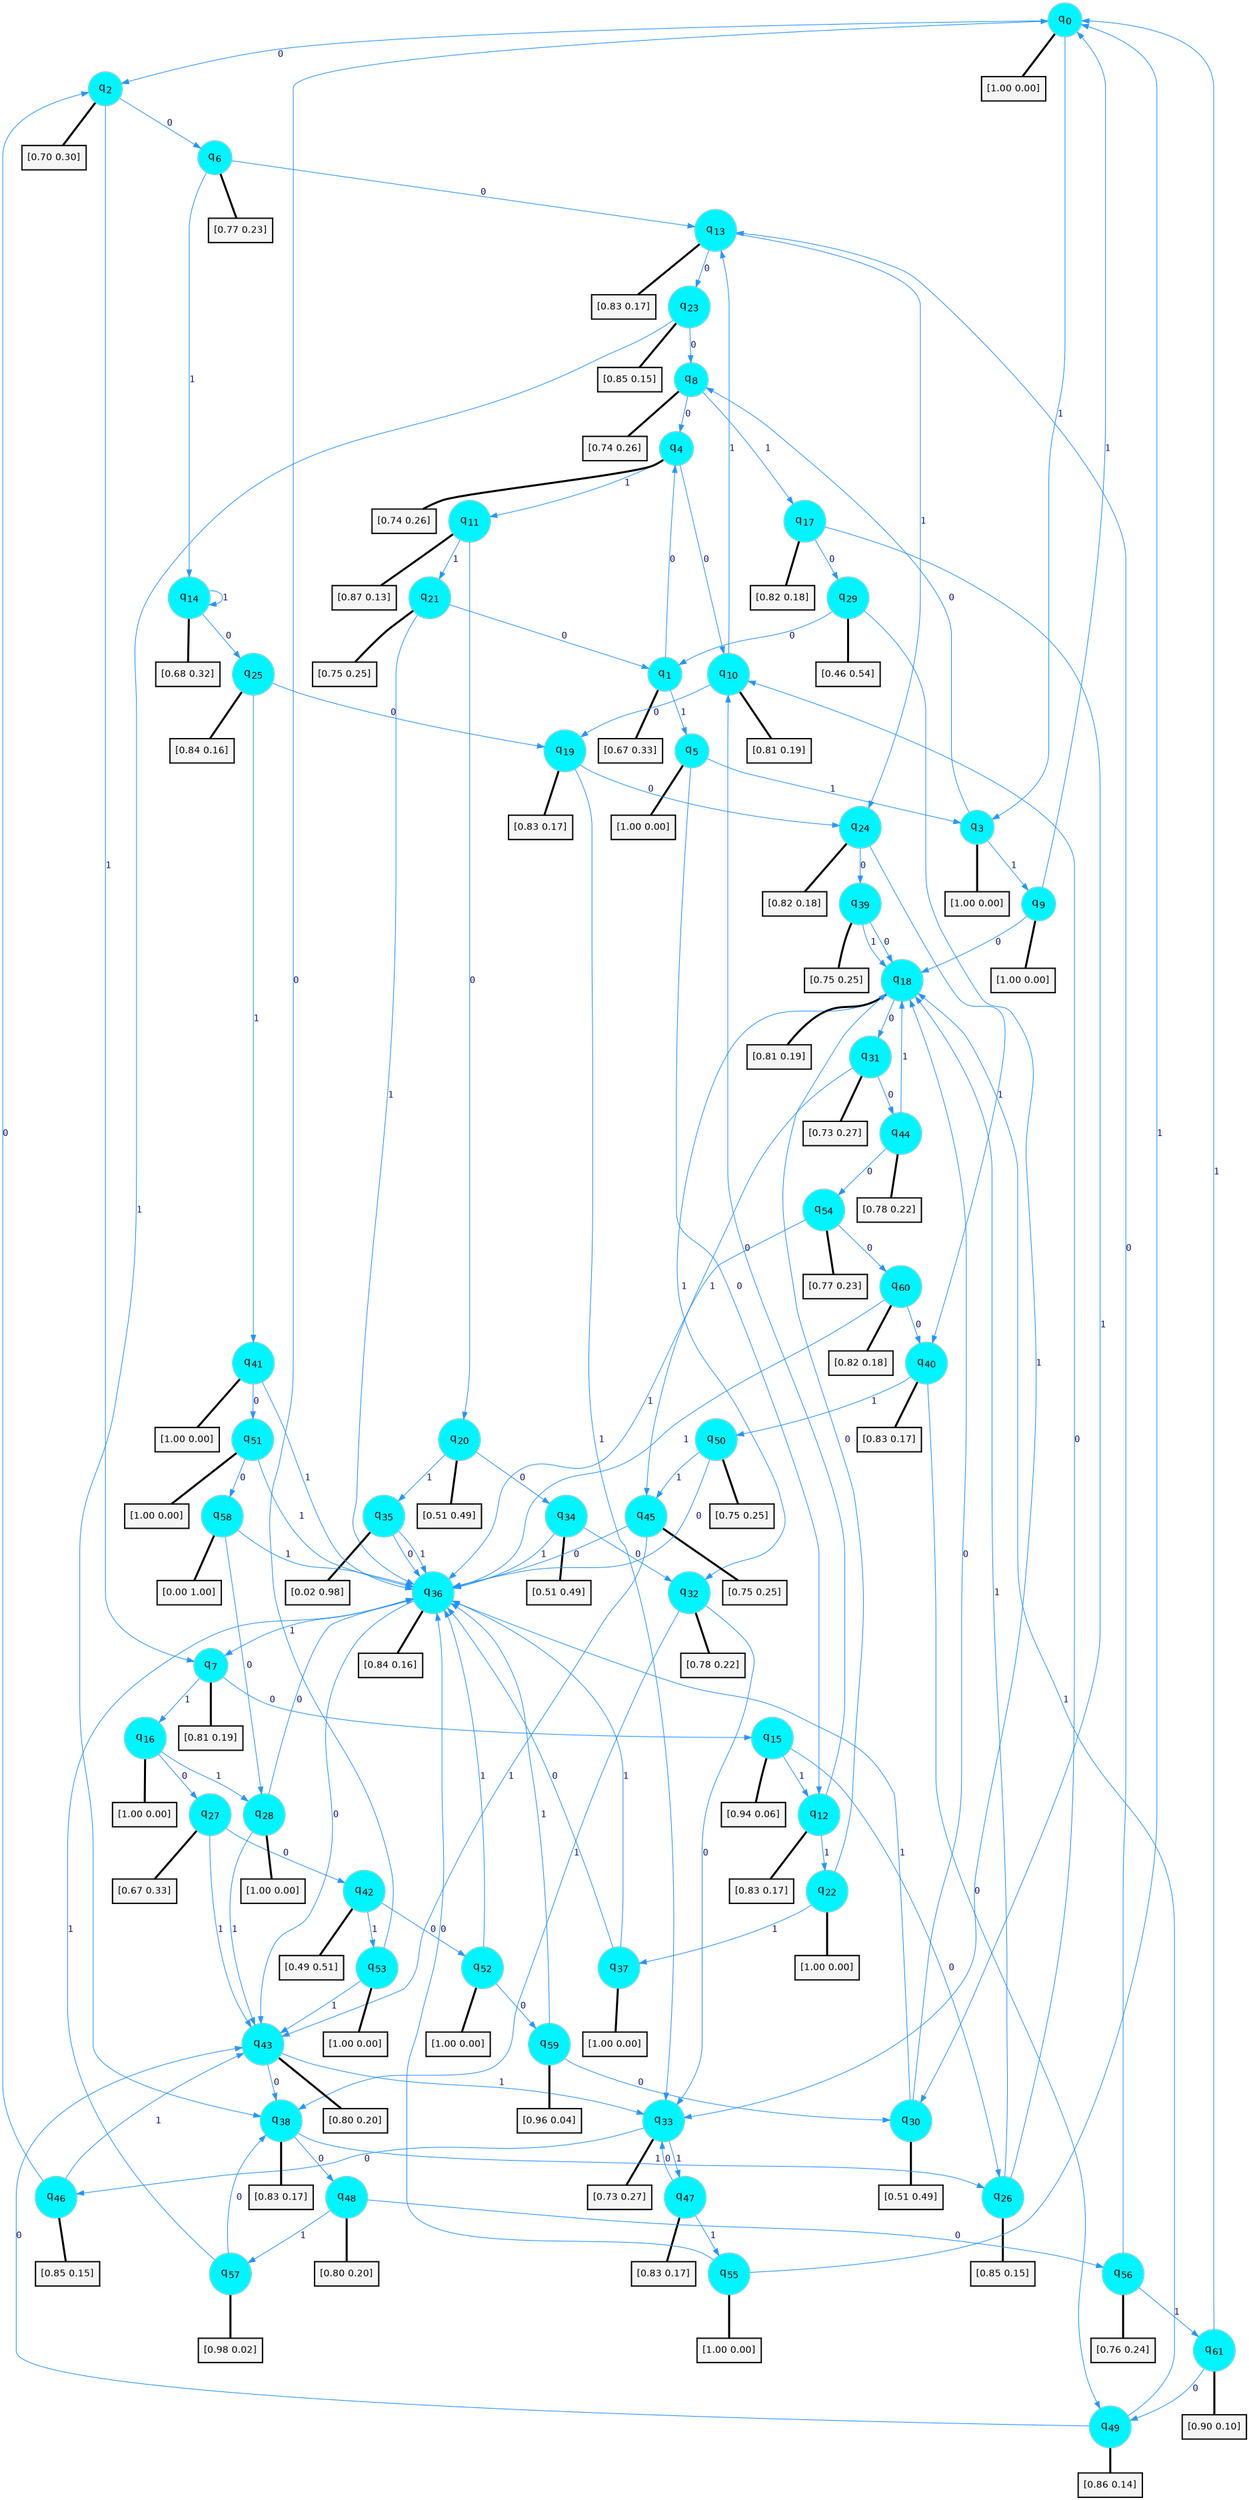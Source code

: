 digraph G {
graph [
bgcolor=transparent, dpi=300, rankdir=TD, size="40,25"];
node [
color=gray, fillcolor=turquoise1, fontcolor=black, fontname=Helvetica, fontsize=16, fontweight=bold, shape=circle, style=filled];
edge [
arrowsize=1, color=dodgerblue1, fontcolor=midnightblue, fontname=courier, fontweight=bold, penwidth=1, style=solid, weight=20];
0[label=<q<SUB>0</SUB>>];
1[label=<q<SUB>1</SUB>>];
2[label=<q<SUB>2</SUB>>];
3[label=<q<SUB>3</SUB>>];
4[label=<q<SUB>4</SUB>>];
5[label=<q<SUB>5</SUB>>];
6[label=<q<SUB>6</SUB>>];
7[label=<q<SUB>7</SUB>>];
8[label=<q<SUB>8</SUB>>];
9[label=<q<SUB>9</SUB>>];
10[label=<q<SUB>10</SUB>>];
11[label=<q<SUB>11</SUB>>];
12[label=<q<SUB>12</SUB>>];
13[label=<q<SUB>13</SUB>>];
14[label=<q<SUB>14</SUB>>];
15[label=<q<SUB>15</SUB>>];
16[label=<q<SUB>16</SUB>>];
17[label=<q<SUB>17</SUB>>];
18[label=<q<SUB>18</SUB>>];
19[label=<q<SUB>19</SUB>>];
20[label=<q<SUB>20</SUB>>];
21[label=<q<SUB>21</SUB>>];
22[label=<q<SUB>22</SUB>>];
23[label=<q<SUB>23</SUB>>];
24[label=<q<SUB>24</SUB>>];
25[label=<q<SUB>25</SUB>>];
26[label=<q<SUB>26</SUB>>];
27[label=<q<SUB>27</SUB>>];
28[label=<q<SUB>28</SUB>>];
29[label=<q<SUB>29</SUB>>];
30[label=<q<SUB>30</SUB>>];
31[label=<q<SUB>31</SUB>>];
32[label=<q<SUB>32</SUB>>];
33[label=<q<SUB>33</SUB>>];
34[label=<q<SUB>34</SUB>>];
35[label=<q<SUB>35</SUB>>];
36[label=<q<SUB>36</SUB>>];
37[label=<q<SUB>37</SUB>>];
38[label=<q<SUB>38</SUB>>];
39[label=<q<SUB>39</SUB>>];
40[label=<q<SUB>40</SUB>>];
41[label=<q<SUB>41</SUB>>];
42[label=<q<SUB>42</SUB>>];
43[label=<q<SUB>43</SUB>>];
44[label=<q<SUB>44</SUB>>];
45[label=<q<SUB>45</SUB>>];
46[label=<q<SUB>46</SUB>>];
47[label=<q<SUB>47</SUB>>];
48[label=<q<SUB>48</SUB>>];
49[label=<q<SUB>49</SUB>>];
50[label=<q<SUB>50</SUB>>];
51[label=<q<SUB>51</SUB>>];
52[label=<q<SUB>52</SUB>>];
53[label=<q<SUB>53</SUB>>];
54[label=<q<SUB>54</SUB>>];
55[label=<q<SUB>55</SUB>>];
56[label=<q<SUB>56</SUB>>];
57[label=<q<SUB>57</SUB>>];
58[label=<q<SUB>58</SUB>>];
59[label=<q<SUB>59</SUB>>];
60[label=<q<SUB>60</SUB>>];
61[label=<q<SUB>61</SUB>>];
62[label="[1.00 0.00]", shape=box,fontcolor=black, fontname=Helvetica, fontsize=14, penwidth=2, fillcolor=whitesmoke,color=black];
63[label="[0.67 0.33]", shape=box,fontcolor=black, fontname=Helvetica, fontsize=14, penwidth=2, fillcolor=whitesmoke,color=black];
64[label="[0.70 0.30]", shape=box,fontcolor=black, fontname=Helvetica, fontsize=14, penwidth=2, fillcolor=whitesmoke,color=black];
65[label="[1.00 0.00]", shape=box,fontcolor=black, fontname=Helvetica, fontsize=14, penwidth=2, fillcolor=whitesmoke,color=black];
66[label="[0.74 0.26]", shape=box,fontcolor=black, fontname=Helvetica, fontsize=14, penwidth=2, fillcolor=whitesmoke,color=black];
67[label="[1.00 0.00]", shape=box,fontcolor=black, fontname=Helvetica, fontsize=14, penwidth=2, fillcolor=whitesmoke,color=black];
68[label="[0.77 0.23]", shape=box,fontcolor=black, fontname=Helvetica, fontsize=14, penwidth=2, fillcolor=whitesmoke,color=black];
69[label="[0.81 0.19]", shape=box,fontcolor=black, fontname=Helvetica, fontsize=14, penwidth=2, fillcolor=whitesmoke,color=black];
70[label="[0.74 0.26]", shape=box,fontcolor=black, fontname=Helvetica, fontsize=14, penwidth=2, fillcolor=whitesmoke,color=black];
71[label="[1.00 0.00]", shape=box,fontcolor=black, fontname=Helvetica, fontsize=14, penwidth=2, fillcolor=whitesmoke,color=black];
72[label="[0.81 0.19]", shape=box,fontcolor=black, fontname=Helvetica, fontsize=14, penwidth=2, fillcolor=whitesmoke,color=black];
73[label="[0.87 0.13]", shape=box,fontcolor=black, fontname=Helvetica, fontsize=14, penwidth=2, fillcolor=whitesmoke,color=black];
74[label="[0.83 0.17]", shape=box,fontcolor=black, fontname=Helvetica, fontsize=14, penwidth=2, fillcolor=whitesmoke,color=black];
75[label="[0.83 0.17]", shape=box,fontcolor=black, fontname=Helvetica, fontsize=14, penwidth=2, fillcolor=whitesmoke,color=black];
76[label="[0.68 0.32]", shape=box,fontcolor=black, fontname=Helvetica, fontsize=14, penwidth=2, fillcolor=whitesmoke,color=black];
77[label="[0.94 0.06]", shape=box,fontcolor=black, fontname=Helvetica, fontsize=14, penwidth=2, fillcolor=whitesmoke,color=black];
78[label="[1.00 0.00]", shape=box,fontcolor=black, fontname=Helvetica, fontsize=14, penwidth=2, fillcolor=whitesmoke,color=black];
79[label="[0.82 0.18]", shape=box,fontcolor=black, fontname=Helvetica, fontsize=14, penwidth=2, fillcolor=whitesmoke,color=black];
80[label="[0.81 0.19]", shape=box,fontcolor=black, fontname=Helvetica, fontsize=14, penwidth=2, fillcolor=whitesmoke,color=black];
81[label="[0.83 0.17]", shape=box,fontcolor=black, fontname=Helvetica, fontsize=14, penwidth=2, fillcolor=whitesmoke,color=black];
82[label="[0.51 0.49]", shape=box,fontcolor=black, fontname=Helvetica, fontsize=14, penwidth=2, fillcolor=whitesmoke,color=black];
83[label="[0.75 0.25]", shape=box,fontcolor=black, fontname=Helvetica, fontsize=14, penwidth=2, fillcolor=whitesmoke,color=black];
84[label="[1.00 0.00]", shape=box,fontcolor=black, fontname=Helvetica, fontsize=14, penwidth=2, fillcolor=whitesmoke,color=black];
85[label="[0.85 0.15]", shape=box,fontcolor=black, fontname=Helvetica, fontsize=14, penwidth=2, fillcolor=whitesmoke,color=black];
86[label="[0.82 0.18]", shape=box,fontcolor=black, fontname=Helvetica, fontsize=14, penwidth=2, fillcolor=whitesmoke,color=black];
87[label="[0.84 0.16]", shape=box,fontcolor=black, fontname=Helvetica, fontsize=14, penwidth=2, fillcolor=whitesmoke,color=black];
88[label="[0.85 0.15]", shape=box,fontcolor=black, fontname=Helvetica, fontsize=14, penwidth=2, fillcolor=whitesmoke,color=black];
89[label="[0.67 0.33]", shape=box,fontcolor=black, fontname=Helvetica, fontsize=14, penwidth=2, fillcolor=whitesmoke,color=black];
90[label="[1.00 0.00]", shape=box,fontcolor=black, fontname=Helvetica, fontsize=14, penwidth=2, fillcolor=whitesmoke,color=black];
91[label="[0.46 0.54]", shape=box,fontcolor=black, fontname=Helvetica, fontsize=14, penwidth=2, fillcolor=whitesmoke,color=black];
92[label="[0.51 0.49]", shape=box,fontcolor=black, fontname=Helvetica, fontsize=14, penwidth=2, fillcolor=whitesmoke,color=black];
93[label="[0.73 0.27]", shape=box,fontcolor=black, fontname=Helvetica, fontsize=14, penwidth=2, fillcolor=whitesmoke,color=black];
94[label="[0.78 0.22]", shape=box,fontcolor=black, fontname=Helvetica, fontsize=14, penwidth=2, fillcolor=whitesmoke,color=black];
95[label="[0.73 0.27]", shape=box,fontcolor=black, fontname=Helvetica, fontsize=14, penwidth=2, fillcolor=whitesmoke,color=black];
96[label="[0.51 0.49]", shape=box,fontcolor=black, fontname=Helvetica, fontsize=14, penwidth=2, fillcolor=whitesmoke,color=black];
97[label="[0.02 0.98]", shape=box,fontcolor=black, fontname=Helvetica, fontsize=14, penwidth=2, fillcolor=whitesmoke,color=black];
98[label="[0.84 0.16]", shape=box,fontcolor=black, fontname=Helvetica, fontsize=14, penwidth=2, fillcolor=whitesmoke,color=black];
99[label="[1.00 0.00]", shape=box,fontcolor=black, fontname=Helvetica, fontsize=14, penwidth=2, fillcolor=whitesmoke,color=black];
100[label="[0.83 0.17]", shape=box,fontcolor=black, fontname=Helvetica, fontsize=14, penwidth=2, fillcolor=whitesmoke,color=black];
101[label="[0.75 0.25]", shape=box,fontcolor=black, fontname=Helvetica, fontsize=14, penwidth=2, fillcolor=whitesmoke,color=black];
102[label="[0.83 0.17]", shape=box,fontcolor=black, fontname=Helvetica, fontsize=14, penwidth=2, fillcolor=whitesmoke,color=black];
103[label="[1.00 0.00]", shape=box,fontcolor=black, fontname=Helvetica, fontsize=14, penwidth=2, fillcolor=whitesmoke,color=black];
104[label="[0.49 0.51]", shape=box,fontcolor=black, fontname=Helvetica, fontsize=14, penwidth=2, fillcolor=whitesmoke,color=black];
105[label="[0.80 0.20]", shape=box,fontcolor=black, fontname=Helvetica, fontsize=14, penwidth=2, fillcolor=whitesmoke,color=black];
106[label="[0.78 0.22]", shape=box,fontcolor=black, fontname=Helvetica, fontsize=14, penwidth=2, fillcolor=whitesmoke,color=black];
107[label="[0.75 0.25]", shape=box,fontcolor=black, fontname=Helvetica, fontsize=14, penwidth=2, fillcolor=whitesmoke,color=black];
108[label="[0.85 0.15]", shape=box,fontcolor=black, fontname=Helvetica, fontsize=14, penwidth=2, fillcolor=whitesmoke,color=black];
109[label="[0.83 0.17]", shape=box,fontcolor=black, fontname=Helvetica, fontsize=14, penwidth=2, fillcolor=whitesmoke,color=black];
110[label="[0.80 0.20]", shape=box,fontcolor=black, fontname=Helvetica, fontsize=14, penwidth=2, fillcolor=whitesmoke,color=black];
111[label="[0.86 0.14]", shape=box,fontcolor=black, fontname=Helvetica, fontsize=14, penwidth=2, fillcolor=whitesmoke,color=black];
112[label="[0.75 0.25]", shape=box,fontcolor=black, fontname=Helvetica, fontsize=14, penwidth=2, fillcolor=whitesmoke,color=black];
113[label="[1.00 0.00]", shape=box,fontcolor=black, fontname=Helvetica, fontsize=14, penwidth=2, fillcolor=whitesmoke,color=black];
114[label="[1.00 0.00]", shape=box,fontcolor=black, fontname=Helvetica, fontsize=14, penwidth=2, fillcolor=whitesmoke,color=black];
115[label="[1.00 0.00]", shape=box,fontcolor=black, fontname=Helvetica, fontsize=14, penwidth=2, fillcolor=whitesmoke,color=black];
116[label="[0.77 0.23]", shape=box,fontcolor=black, fontname=Helvetica, fontsize=14, penwidth=2, fillcolor=whitesmoke,color=black];
117[label="[1.00 0.00]", shape=box,fontcolor=black, fontname=Helvetica, fontsize=14, penwidth=2, fillcolor=whitesmoke,color=black];
118[label="[0.76 0.24]", shape=box,fontcolor=black, fontname=Helvetica, fontsize=14, penwidth=2, fillcolor=whitesmoke,color=black];
119[label="[0.98 0.02]", shape=box,fontcolor=black, fontname=Helvetica, fontsize=14, penwidth=2, fillcolor=whitesmoke,color=black];
120[label="[0.00 1.00]", shape=box,fontcolor=black, fontname=Helvetica, fontsize=14, penwidth=2, fillcolor=whitesmoke,color=black];
121[label="[0.96 0.04]", shape=box,fontcolor=black, fontname=Helvetica, fontsize=14, penwidth=2, fillcolor=whitesmoke,color=black];
122[label="[0.82 0.18]", shape=box,fontcolor=black, fontname=Helvetica, fontsize=14, penwidth=2, fillcolor=whitesmoke,color=black];
123[label="[0.90 0.10]", shape=box,fontcolor=black, fontname=Helvetica, fontsize=14, penwidth=2, fillcolor=whitesmoke,color=black];
0->2 [label=0];
0->3 [label=1];
0->62 [arrowhead=none, penwidth=3,color=black];
1->4 [label=0];
1->5 [label=1];
1->63 [arrowhead=none, penwidth=3,color=black];
2->6 [label=0];
2->7 [label=1];
2->64 [arrowhead=none, penwidth=3,color=black];
3->8 [label=0];
3->9 [label=1];
3->65 [arrowhead=none, penwidth=3,color=black];
4->10 [label=0];
4->11 [label=1];
4->66 [arrowhead=none, penwidth=3,color=black];
5->12 [label=0];
5->3 [label=1];
5->67 [arrowhead=none, penwidth=3,color=black];
6->13 [label=0];
6->14 [label=1];
6->68 [arrowhead=none, penwidth=3,color=black];
7->15 [label=0];
7->16 [label=1];
7->69 [arrowhead=none, penwidth=3,color=black];
8->4 [label=0];
8->17 [label=1];
8->70 [arrowhead=none, penwidth=3,color=black];
9->18 [label=0];
9->0 [label=1];
9->71 [arrowhead=none, penwidth=3,color=black];
10->19 [label=0];
10->13 [label=1];
10->72 [arrowhead=none, penwidth=3,color=black];
11->20 [label=0];
11->21 [label=1];
11->73 [arrowhead=none, penwidth=3,color=black];
12->10 [label=0];
12->22 [label=1];
12->74 [arrowhead=none, penwidth=3,color=black];
13->23 [label=0];
13->24 [label=1];
13->75 [arrowhead=none, penwidth=3,color=black];
14->25 [label=0];
14->14 [label=1];
14->76 [arrowhead=none, penwidth=3,color=black];
15->26 [label=0];
15->12 [label=1];
15->77 [arrowhead=none, penwidth=3,color=black];
16->27 [label=0];
16->28 [label=1];
16->78 [arrowhead=none, penwidth=3,color=black];
17->29 [label=0];
17->30 [label=1];
17->79 [arrowhead=none, penwidth=3,color=black];
18->31 [label=0];
18->32 [label=1];
18->80 [arrowhead=none, penwidth=3,color=black];
19->24 [label=0];
19->33 [label=1];
19->81 [arrowhead=none, penwidth=3,color=black];
20->34 [label=0];
20->35 [label=1];
20->82 [arrowhead=none, penwidth=3,color=black];
21->1 [label=0];
21->36 [label=1];
21->83 [arrowhead=none, penwidth=3,color=black];
22->18 [label=0];
22->37 [label=1];
22->84 [arrowhead=none, penwidth=3,color=black];
23->8 [label=0];
23->38 [label=1];
23->85 [arrowhead=none, penwidth=3,color=black];
24->39 [label=0];
24->40 [label=1];
24->86 [arrowhead=none, penwidth=3,color=black];
25->19 [label=0];
25->41 [label=1];
25->87 [arrowhead=none, penwidth=3,color=black];
26->10 [label=0];
26->18 [label=1];
26->88 [arrowhead=none, penwidth=3,color=black];
27->42 [label=0];
27->43 [label=1];
27->89 [arrowhead=none, penwidth=3,color=black];
28->36 [label=0];
28->43 [label=1];
28->90 [arrowhead=none, penwidth=3,color=black];
29->1 [label=0];
29->33 [label=1];
29->91 [arrowhead=none, penwidth=3,color=black];
30->18 [label=0];
30->36 [label=1];
30->92 [arrowhead=none, penwidth=3,color=black];
31->44 [label=0];
31->45 [label=1];
31->93 [arrowhead=none, penwidth=3,color=black];
32->33 [label=0];
32->38 [label=1];
32->94 [arrowhead=none, penwidth=3,color=black];
33->46 [label=0];
33->47 [label=1];
33->95 [arrowhead=none, penwidth=3,color=black];
34->32 [label=0];
34->36 [label=1];
34->96 [arrowhead=none, penwidth=3,color=black];
35->36 [label=0];
35->36 [label=1];
35->97 [arrowhead=none, penwidth=3,color=black];
36->43 [label=0];
36->7 [label=1];
36->98 [arrowhead=none, penwidth=3,color=black];
37->36 [label=0];
37->36 [label=1];
37->99 [arrowhead=none, penwidth=3,color=black];
38->48 [label=0];
38->26 [label=1];
38->100 [arrowhead=none, penwidth=3,color=black];
39->18 [label=0];
39->18 [label=1];
39->101 [arrowhead=none, penwidth=3,color=black];
40->49 [label=0];
40->50 [label=1];
40->102 [arrowhead=none, penwidth=3,color=black];
41->51 [label=0];
41->36 [label=1];
41->103 [arrowhead=none, penwidth=3,color=black];
42->52 [label=0];
42->53 [label=1];
42->104 [arrowhead=none, penwidth=3,color=black];
43->38 [label=0];
43->33 [label=1];
43->105 [arrowhead=none, penwidth=3,color=black];
44->54 [label=0];
44->18 [label=1];
44->106 [arrowhead=none, penwidth=3,color=black];
45->36 [label=0];
45->43 [label=1];
45->107 [arrowhead=none, penwidth=3,color=black];
46->2 [label=0];
46->43 [label=1];
46->108 [arrowhead=none, penwidth=3,color=black];
47->33 [label=0];
47->55 [label=1];
47->109 [arrowhead=none, penwidth=3,color=black];
48->56 [label=0];
48->57 [label=1];
48->110 [arrowhead=none, penwidth=3,color=black];
49->43 [label=0];
49->18 [label=1];
49->111 [arrowhead=none, penwidth=3,color=black];
50->36 [label=0];
50->45 [label=1];
50->112 [arrowhead=none, penwidth=3,color=black];
51->58 [label=0];
51->36 [label=1];
51->113 [arrowhead=none, penwidth=3,color=black];
52->59 [label=0];
52->36 [label=1];
52->114 [arrowhead=none, penwidth=3,color=black];
53->0 [label=0];
53->43 [label=1];
53->115 [arrowhead=none, penwidth=3,color=black];
54->60 [label=0];
54->36 [label=1];
54->116 [arrowhead=none, penwidth=3,color=black];
55->36 [label=0];
55->0 [label=1];
55->117 [arrowhead=none, penwidth=3,color=black];
56->13 [label=0];
56->61 [label=1];
56->118 [arrowhead=none, penwidth=3,color=black];
57->38 [label=0];
57->36 [label=1];
57->119 [arrowhead=none, penwidth=3,color=black];
58->28 [label=0];
58->36 [label=1];
58->120 [arrowhead=none, penwidth=3,color=black];
59->30 [label=0];
59->36 [label=1];
59->121 [arrowhead=none, penwidth=3,color=black];
60->40 [label=0];
60->36 [label=1];
60->122 [arrowhead=none, penwidth=3,color=black];
61->49 [label=0];
61->0 [label=1];
61->123 [arrowhead=none, penwidth=3,color=black];
}

